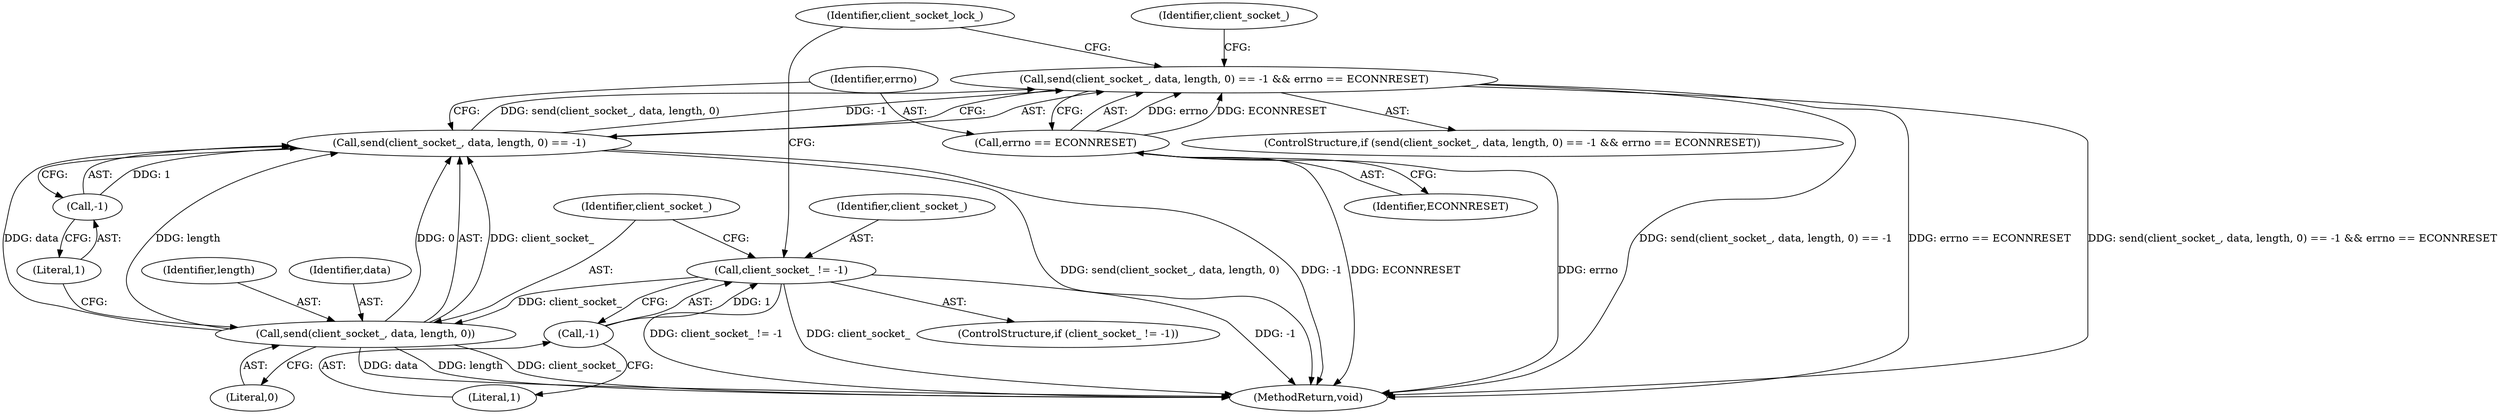 digraph "0_Android_472271b153c5dc53c28beac55480a8d8434b2d5c_51@API" {
"1000116" [label="(Call,send(client_socket_, data, length, 0) == -1 && errno == ECONNRESET)"];
"1000117" [label="(Call,send(client_socket_, data, length, 0) == -1)"];
"1000118" [label="(Call,send(client_socket_, data, length, 0))"];
"1000110" [label="(Call,client_socket_ != -1)"];
"1000112" [label="(Call,-1)"];
"1000123" [label="(Call,-1)"];
"1000125" [label="(Call,errno == ECONNRESET)"];
"1000135" [label="(MethodReturn,void)"];
"1000119" [label="(Identifier,client_socket_)"];
"1000116" [label="(Call,send(client_socket_, data, length, 0) == -1 && errno == ECONNRESET)"];
"1000111" [label="(Identifier,client_socket_)"];
"1000115" [label="(ControlStructure,if (send(client_socket_, data, length, 0) == -1 && errno == ECONNRESET))"];
"1000127" [label="(Identifier,ECONNRESET)"];
"1000122" [label="(Literal,0)"];
"1000109" [label="(ControlStructure,if (client_socket_ != -1))"];
"1000125" [label="(Call,errno == ECONNRESET)"];
"1000134" [label="(Identifier,client_socket_lock_)"];
"1000131" [label="(Identifier,client_socket_)"];
"1000121" [label="(Identifier,length)"];
"1000110" [label="(Call,client_socket_ != -1)"];
"1000113" [label="(Literal,1)"];
"1000112" [label="(Call,-1)"];
"1000126" [label="(Identifier,errno)"];
"1000120" [label="(Identifier,data)"];
"1000118" [label="(Call,send(client_socket_, data, length, 0))"];
"1000123" [label="(Call,-1)"];
"1000124" [label="(Literal,1)"];
"1000117" [label="(Call,send(client_socket_, data, length, 0) == -1)"];
"1000116" -> "1000115"  [label="AST: "];
"1000116" -> "1000117"  [label="CFG: "];
"1000116" -> "1000125"  [label="CFG: "];
"1000117" -> "1000116"  [label="AST: "];
"1000125" -> "1000116"  [label="AST: "];
"1000131" -> "1000116"  [label="CFG: "];
"1000134" -> "1000116"  [label="CFG: "];
"1000116" -> "1000135"  [label="DDG: send(client_socket_, data, length, 0) == -1"];
"1000116" -> "1000135"  [label="DDG: errno == ECONNRESET"];
"1000116" -> "1000135"  [label="DDG: send(client_socket_, data, length, 0) == -1 && errno == ECONNRESET"];
"1000117" -> "1000116"  [label="DDG: send(client_socket_, data, length, 0)"];
"1000117" -> "1000116"  [label="DDG: -1"];
"1000125" -> "1000116"  [label="DDG: errno"];
"1000125" -> "1000116"  [label="DDG: ECONNRESET"];
"1000117" -> "1000123"  [label="CFG: "];
"1000118" -> "1000117"  [label="AST: "];
"1000123" -> "1000117"  [label="AST: "];
"1000126" -> "1000117"  [label="CFG: "];
"1000117" -> "1000135"  [label="DDG: send(client_socket_, data, length, 0)"];
"1000117" -> "1000135"  [label="DDG: -1"];
"1000118" -> "1000117"  [label="DDG: client_socket_"];
"1000118" -> "1000117"  [label="DDG: data"];
"1000118" -> "1000117"  [label="DDG: length"];
"1000118" -> "1000117"  [label="DDG: 0"];
"1000123" -> "1000117"  [label="DDG: 1"];
"1000118" -> "1000122"  [label="CFG: "];
"1000119" -> "1000118"  [label="AST: "];
"1000120" -> "1000118"  [label="AST: "];
"1000121" -> "1000118"  [label="AST: "];
"1000122" -> "1000118"  [label="AST: "];
"1000124" -> "1000118"  [label="CFG: "];
"1000118" -> "1000135"  [label="DDG: length"];
"1000118" -> "1000135"  [label="DDG: client_socket_"];
"1000118" -> "1000135"  [label="DDG: data"];
"1000110" -> "1000118"  [label="DDG: client_socket_"];
"1000110" -> "1000109"  [label="AST: "];
"1000110" -> "1000112"  [label="CFG: "];
"1000111" -> "1000110"  [label="AST: "];
"1000112" -> "1000110"  [label="AST: "];
"1000119" -> "1000110"  [label="CFG: "];
"1000134" -> "1000110"  [label="CFG: "];
"1000110" -> "1000135"  [label="DDG: -1"];
"1000110" -> "1000135"  [label="DDG: client_socket_ != -1"];
"1000110" -> "1000135"  [label="DDG: client_socket_"];
"1000112" -> "1000110"  [label="DDG: 1"];
"1000112" -> "1000113"  [label="CFG: "];
"1000113" -> "1000112"  [label="AST: "];
"1000123" -> "1000124"  [label="CFG: "];
"1000124" -> "1000123"  [label="AST: "];
"1000125" -> "1000127"  [label="CFG: "];
"1000126" -> "1000125"  [label="AST: "];
"1000127" -> "1000125"  [label="AST: "];
"1000125" -> "1000135"  [label="DDG: ECONNRESET"];
"1000125" -> "1000135"  [label="DDG: errno"];
}
